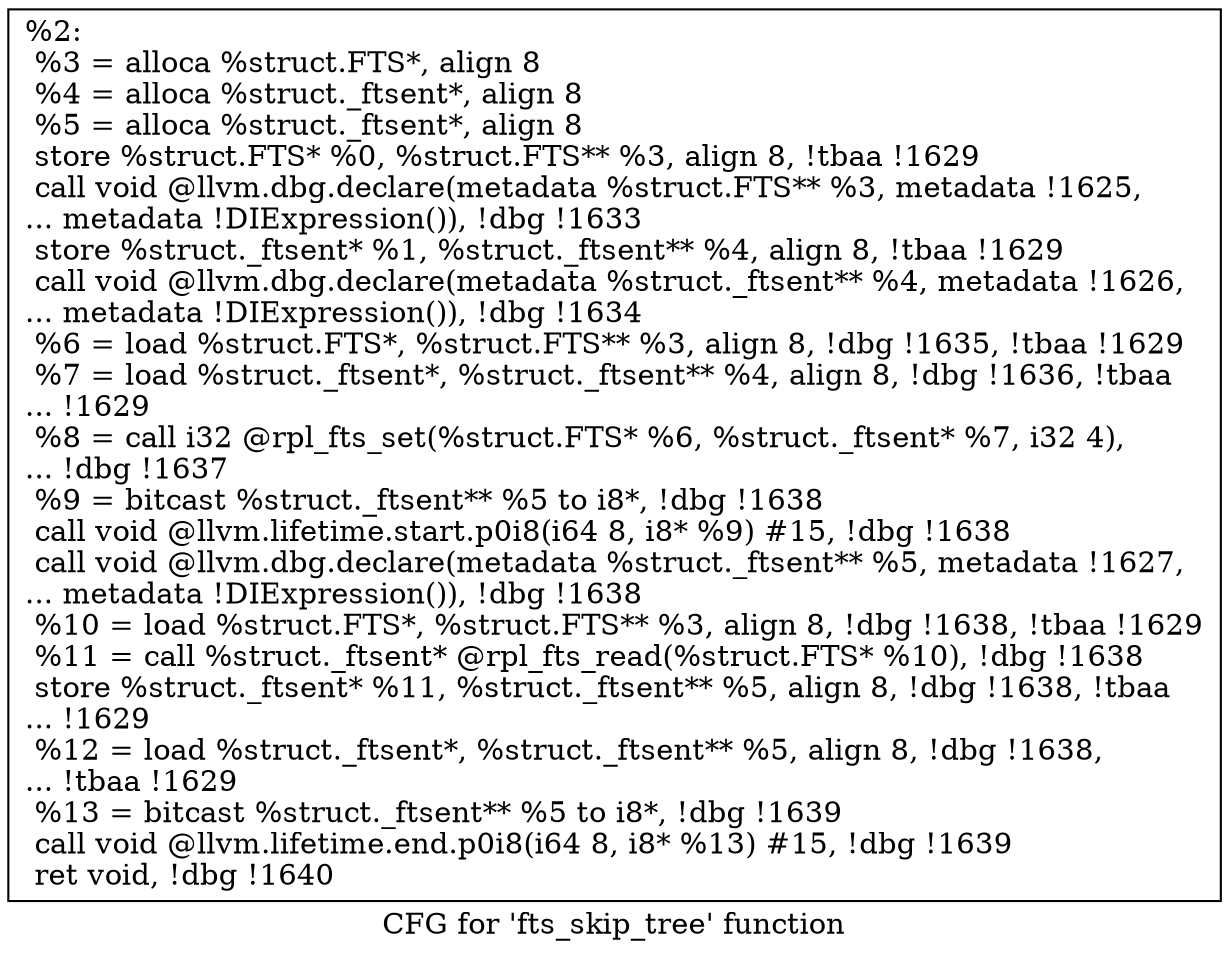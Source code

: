 digraph "CFG for 'fts_skip_tree' function" {
	label="CFG for 'fts_skip_tree' function";

	Node0x26fe320 [shape=record,label="{%2:\l  %3 = alloca %struct.FTS*, align 8\l  %4 = alloca %struct._ftsent*, align 8\l  %5 = alloca %struct._ftsent*, align 8\l  store %struct.FTS* %0, %struct.FTS** %3, align 8, !tbaa !1629\l  call void @llvm.dbg.declare(metadata %struct.FTS** %3, metadata !1625,\l... metadata !DIExpression()), !dbg !1633\l  store %struct._ftsent* %1, %struct._ftsent** %4, align 8, !tbaa !1629\l  call void @llvm.dbg.declare(metadata %struct._ftsent** %4, metadata !1626,\l... metadata !DIExpression()), !dbg !1634\l  %6 = load %struct.FTS*, %struct.FTS** %3, align 8, !dbg !1635, !tbaa !1629\l  %7 = load %struct._ftsent*, %struct._ftsent** %4, align 8, !dbg !1636, !tbaa\l... !1629\l  %8 = call i32 @rpl_fts_set(%struct.FTS* %6, %struct._ftsent* %7, i32 4),\l... !dbg !1637\l  %9 = bitcast %struct._ftsent** %5 to i8*, !dbg !1638\l  call void @llvm.lifetime.start.p0i8(i64 8, i8* %9) #15, !dbg !1638\l  call void @llvm.dbg.declare(metadata %struct._ftsent** %5, metadata !1627,\l... metadata !DIExpression()), !dbg !1638\l  %10 = load %struct.FTS*, %struct.FTS** %3, align 8, !dbg !1638, !tbaa !1629\l  %11 = call %struct._ftsent* @rpl_fts_read(%struct.FTS* %10), !dbg !1638\l  store %struct._ftsent* %11, %struct._ftsent** %5, align 8, !dbg !1638, !tbaa\l... !1629\l  %12 = load %struct._ftsent*, %struct._ftsent** %5, align 8, !dbg !1638,\l... !tbaa !1629\l  %13 = bitcast %struct._ftsent** %5 to i8*, !dbg !1639\l  call void @llvm.lifetime.end.p0i8(i64 8, i8* %13) #15, !dbg !1639\l  ret void, !dbg !1640\l}"];
}
